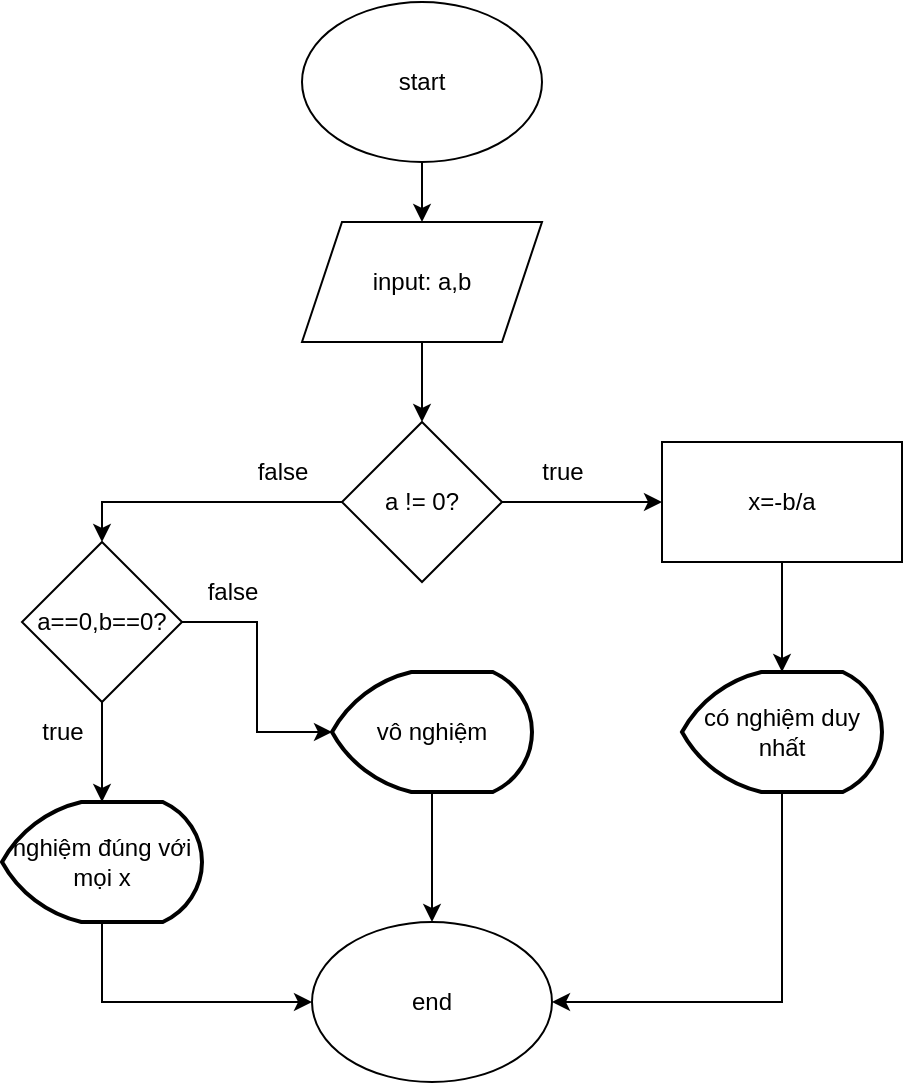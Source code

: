 <mxfile version="25.0.2">
  <diagram id="C5RBs43oDa-KdzZeNtuy" name="Page-1">
    <mxGraphModel dx="1050" dy="717" grid="1" gridSize="10" guides="1" tooltips="1" connect="1" arrows="1" fold="1" page="1" pageScale="1" pageWidth="827" pageHeight="1169" math="0" shadow="0">
      <root>
        <mxCell id="WIyWlLk6GJQsqaUBKTNV-0" />
        <mxCell id="WIyWlLk6GJQsqaUBKTNV-1" parent="WIyWlLk6GJQsqaUBKTNV-0" />
        <mxCell id="DewRqjhkWxX5xJfEeZnU-20" value="" style="edgeStyle=orthogonalEdgeStyle;rounded=0;orthogonalLoop=1;jettySize=auto;html=1;" edge="1" parent="WIyWlLk6GJQsqaUBKTNV-1" source="DewRqjhkWxX5xJfEeZnU-21" target="DewRqjhkWxX5xJfEeZnU-24">
          <mxGeometry relative="1" as="geometry" />
        </mxCell>
        <mxCell id="DewRqjhkWxX5xJfEeZnU-21" value="start&lt;span style=&quot;color: rgba(0, 0, 0, 0); font-family: monospace; font-size: 0px; text-align: start; text-wrap: nowrap;&quot;&gt;%3CmxGraphModel%3E%3Croot%3E%3CmxCell%20id%3D%220%22%2F%3E%3CmxCell%20id%3D%221%22%20parent%3D%220%22%2F%3E%3CmxCell%20id%3D%222%22%20value%3D%22%C4%90%E1%BA%A1t%22%20style%3D%22strokeWidth%3D2%3Bhtml%3D1%3Bshape%3Dmxgraph.flowchart.display%3BwhiteSpace%3Dwrap%3B%22%20vertex%3D%221%22%20parent%3D%221%22%3E%3CmxGeometry%20x%3D%22270%22%20y%3D%22840%22%20width%3D%22100%22%20height%3D%2260%22%20as%3D%22geometry%22%2F%3E%3C%2FmxCell%3E%3C%2Froot%3E%3C%2FmxGraphModel%3E&lt;/span&gt;" style="ellipse;whiteSpace=wrap;html=1;" vertex="1" parent="WIyWlLk6GJQsqaUBKTNV-1">
          <mxGeometry x="380" y="80" width="120" height="80" as="geometry" />
        </mxCell>
        <mxCell id="DewRqjhkWxX5xJfEeZnU-22" value="end" style="ellipse;whiteSpace=wrap;html=1;" vertex="1" parent="WIyWlLk6GJQsqaUBKTNV-1">
          <mxGeometry x="385" y="540" width="120" height="80" as="geometry" />
        </mxCell>
        <mxCell id="DewRqjhkWxX5xJfEeZnU-23" value="" style="edgeStyle=orthogonalEdgeStyle;rounded=0;orthogonalLoop=1;jettySize=auto;html=1;" edge="1" parent="WIyWlLk6GJQsqaUBKTNV-1" source="DewRqjhkWxX5xJfEeZnU-24" target="DewRqjhkWxX5xJfEeZnU-27">
          <mxGeometry relative="1" as="geometry" />
        </mxCell>
        <mxCell id="DewRqjhkWxX5xJfEeZnU-24" value="input: a,b" style="shape=parallelogram;perimeter=parallelogramPerimeter;whiteSpace=wrap;html=1;fixedSize=1;" vertex="1" parent="WIyWlLk6GJQsqaUBKTNV-1">
          <mxGeometry x="380" y="190" width="120" height="60" as="geometry" />
        </mxCell>
        <mxCell id="DewRqjhkWxX5xJfEeZnU-25" style="edgeStyle=orthogonalEdgeStyle;rounded=0;orthogonalLoop=1;jettySize=auto;html=1;exitX=1;exitY=0.5;exitDx=0;exitDy=0;" edge="1" parent="WIyWlLk6GJQsqaUBKTNV-1" source="DewRqjhkWxX5xJfEeZnU-27">
          <mxGeometry relative="1" as="geometry">
            <mxPoint x="560" y="330" as="targetPoint" />
          </mxGeometry>
        </mxCell>
        <mxCell id="DewRqjhkWxX5xJfEeZnU-26" style="edgeStyle=orthogonalEdgeStyle;rounded=0;orthogonalLoop=1;jettySize=auto;html=1;exitX=0;exitY=0.5;exitDx=0;exitDy=0;entryX=0.5;entryY=0;entryDx=0;entryDy=0;" edge="1" parent="WIyWlLk6GJQsqaUBKTNV-1" source="DewRqjhkWxX5xJfEeZnU-27" target="DewRqjhkWxX5xJfEeZnU-34">
          <mxGeometry relative="1" as="geometry">
            <mxPoint x="320" y="330" as="targetPoint" />
          </mxGeometry>
        </mxCell>
        <mxCell id="DewRqjhkWxX5xJfEeZnU-27" value="a != 0?" style="rhombus;whiteSpace=wrap;html=1;" vertex="1" parent="WIyWlLk6GJQsqaUBKTNV-1">
          <mxGeometry x="400" y="290" width="80" height="80" as="geometry" />
        </mxCell>
        <mxCell id="DewRqjhkWxX5xJfEeZnU-28" value="true" style="text;html=1;align=center;verticalAlign=middle;resizable=0;points=[];autosize=1;strokeColor=none;fillColor=none;" vertex="1" parent="WIyWlLk6GJQsqaUBKTNV-1">
          <mxGeometry x="490" y="300" width="40" height="30" as="geometry" />
        </mxCell>
        <mxCell id="DewRqjhkWxX5xJfEeZnU-29" value="" style="edgeStyle=orthogonalEdgeStyle;rounded=0;orthogonalLoop=1;jettySize=auto;html=1;" edge="1" parent="WIyWlLk6GJQsqaUBKTNV-1" source="DewRqjhkWxX5xJfEeZnU-30" target="DewRqjhkWxX5xJfEeZnU-32">
          <mxGeometry relative="1" as="geometry" />
        </mxCell>
        <mxCell id="DewRqjhkWxX5xJfEeZnU-30" value="x=-b/a" style="rounded=0;whiteSpace=wrap;html=1;" vertex="1" parent="WIyWlLk6GJQsqaUBKTNV-1">
          <mxGeometry x="560" y="300" width="120" height="60" as="geometry" />
        </mxCell>
        <mxCell id="DewRqjhkWxX5xJfEeZnU-31" style="edgeStyle=orthogonalEdgeStyle;rounded=0;orthogonalLoop=1;jettySize=auto;html=1;exitX=0.5;exitY=1;exitDx=0;exitDy=0;exitPerimeter=0;entryX=1;entryY=0.5;entryDx=0;entryDy=0;" edge="1" parent="WIyWlLk6GJQsqaUBKTNV-1" source="DewRqjhkWxX5xJfEeZnU-32" target="DewRqjhkWxX5xJfEeZnU-22">
          <mxGeometry relative="1" as="geometry" />
        </mxCell>
        <mxCell id="DewRqjhkWxX5xJfEeZnU-32" value="có nghiệm duy nhất" style="strokeWidth=2;html=1;shape=mxgraph.flowchart.display;whiteSpace=wrap;" vertex="1" parent="WIyWlLk6GJQsqaUBKTNV-1">
          <mxGeometry x="570" y="415" width="100" height="60" as="geometry" />
        </mxCell>
        <mxCell id="DewRqjhkWxX5xJfEeZnU-33" style="edgeStyle=orthogonalEdgeStyle;rounded=0;orthogonalLoop=1;jettySize=auto;html=1;exitX=1;exitY=0.5;exitDx=0;exitDy=0;entryX=0;entryY=0.5;entryDx=0;entryDy=0;entryPerimeter=0;" edge="1" parent="WIyWlLk6GJQsqaUBKTNV-1" source="DewRqjhkWxX5xJfEeZnU-34" target="DewRqjhkWxX5xJfEeZnU-42">
          <mxGeometry relative="1" as="geometry">
            <mxPoint x="400" y="420" as="targetPoint" />
          </mxGeometry>
        </mxCell>
        <mxCell id="DewRqjhkWxX5xJfEeZnU-34" value="a==0,b==0?" style="rhombus;whiteSpace=wrap;html=1;" vertex="1" parent="WIyWlLk6GJQsqaUBKTNV-1">
          <mxGeometry x="240" y="350" width="80" height="80" as="geometry" />
        </mxCell>
        <mxCell id="DewRqjhkWxX5xJfEeZnU-35" value="false" style="text;html=1;align=center;verticalAlign=middle;resizable=0;points=[];autosize=1;strokeColor=none;fillColor=none;" vertex="1" parent="WIyWlLk6GJQsqaUBKTNV-1">
          <mxGeometry x="345" y="300" width="50" height="30" as="geometry" />
        </mxCell>
        <mxCell id="DewRqjhkWxX5xJfEeZnU-36" value="false" style="text;html=1;align=center;verticalAlign=middle;resizable=0;points=[];autosize=1;strokeColor=none;fillColor=none;" vertex="1" parent="WIyWlLk6GJQsqaUBKTNV-1">
          <mxGeometry x="320" y="360" width="50" height="30" as="geometry" />
        </mxCell>
        <mxCell id="DewRqjhkWxX5xJfEeZnU-37" value="true" style="text;html=1;align=center;verticalAlign=middle;resizable=0;points=[];autosize=1;strokeColor=none;fillColor=none;" vertex="1" parent="WIyWlLk6GJQsqaUBKTNV-1">
          <mxGeometry x="240" y="430" width="40" height="30" as="geometry" />
        </mxCell>
        <mxCell id="DewRqjhkWxX5xJfEeZnU-38" style="edgeStyle=orthogonalEdgeStyle;rounded=0;orthogonalLoop=1;jettySize=auto;html=1;exitX=0.5;exitY=1;exitDx=0;exitDy=0;exitPerimeter=0;entryX=0;entryY=0.5;entryDx=0;entryDy=0;" edge="1" parent="WIyWlLk6GJQsqaUBKTNV-1" source="DewRqjhkWxX5xJfEeZnU-39" target="DewRqjhkWxX5xJfEeZnU-22">
          <mxGeometry relative="1" as="geometry" />
        </mxCell>
        <mxCell id="DewRqjhkWxX5xJfEeZnU-39" value="nghiệm đúng với mọi x" style="strokeWidth=2;html=1;shape=mxgraph.flowchart.display;whiteSpace=wrap;" vertex="1" parent="WIyWlLk6GJQsqaUBKTNV-1">
          <mxGeometry x="230" y="480" width="100" height="60" as="geometry" />
        </mxCell>
        <mxCell id="DewRqjhkWxX5xJfEeZnU-40" style="edgeStyle=orthogonalEdgeStyle;rounded=0;orthogonalLoop=1;jettySize=auto;html=1;exitX=0.5;exitY=1;exitDx=0;exitDy=0;entryX=0.5;entryY=0;entryDx=0;entryDy=0;entryPerimeter=0;" edge="1" parent="WIyWlLk6GJQsqaUBKTNV-1" source="DewRqjhkWxX5xJfEeZnU-34" target="DewRqjhkWxX5xJfEeZnU-39">
          <mxGeometry relative="1" as="geometry" />
        </mxCell>
        <mxCell id="DewRqjhkWxX5xJfEeZnU-41" style="edgeStyle=orthogonalEdgeStyle;rounded=0;orthogonalLoop=1;jettySize=auto;html=1;exitX=0.5;exitY=1;exitDx=0;exitDy=0;exitPerimeter=0;" edge="1" parent="WIyWlLk6GJQsqaUBKTNV-1" source="DewRqjhkWxX5xJfEeZnU-42" target="DewRqjhkWxX5xJfEeZnU-22">
          <mxGeometry relative="1" as="geometry" />
        </mxCell>
        <mxCell id="DewRqjhkWxX5xJfEeZnU-42" value="vô nghiệm" style="strokeWidth=2;html=1;shape=mxgraph.flowchart.display;whiteSpace=wrap;" vertex="1" parent="WIyWlLk6GJQsqaUBKTNV-1">
          <mxGeometry x="395" y="415" width="100" height="60" as="geometry" />
        </mxCell>
      </root>
    </mxGraphModel>
  </diagram>
</mxfile>
